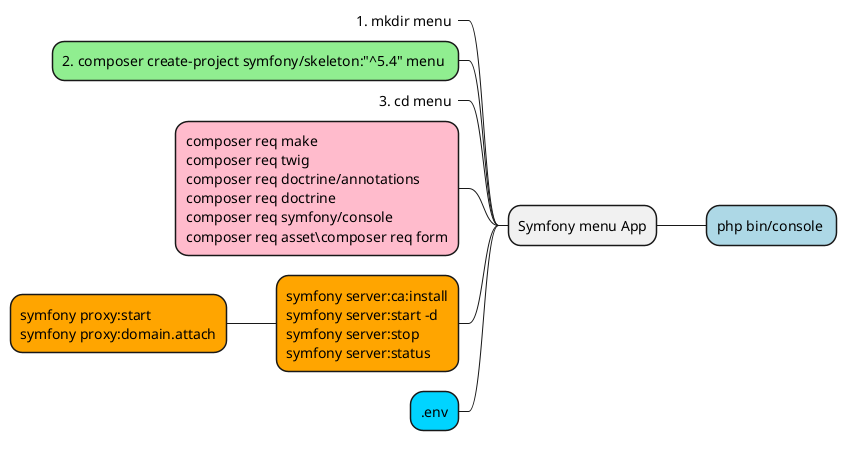	
@startmindmap
<style>
mindmapDiagram {
  .lila {
    BackgroundColor #e700ff
  }
  .blau {
    BackgroundColor #00d4ff
  }
  .orange {
    BackgroundColor orange
  }
  .green {
    BackgroundColor lightgreen
  }
  .rose {
    BackgroundColor #FFBBCC
  }
  .your_style_name {
    BackgroundColor lightblue
  }
}
</style>
+ Symfony menu App
--_ 1. mkdir menu 
-- 2. composer create-project symfony/skeleton:"^5.4" menu <<green>> 
--_ 3. cd menu <<green>>
-- composer req make\ncomposer req twig\ncomposer req doctrine/annotations\ncomposer req doctrine\ncomposer req symfony/console\ncomposer req asset\composer req form<<rose>>
-- symfony server:ca:install\nsymfony server:start -d\nsymfony server:stop\nsymfony server:status<<orange>>
--- symfony proxy:start\nsymfony proxy:domain.attach<<orange>>
-- .env<<blau>>
++ php bin/console <<your_style_name>>
@endmindmap